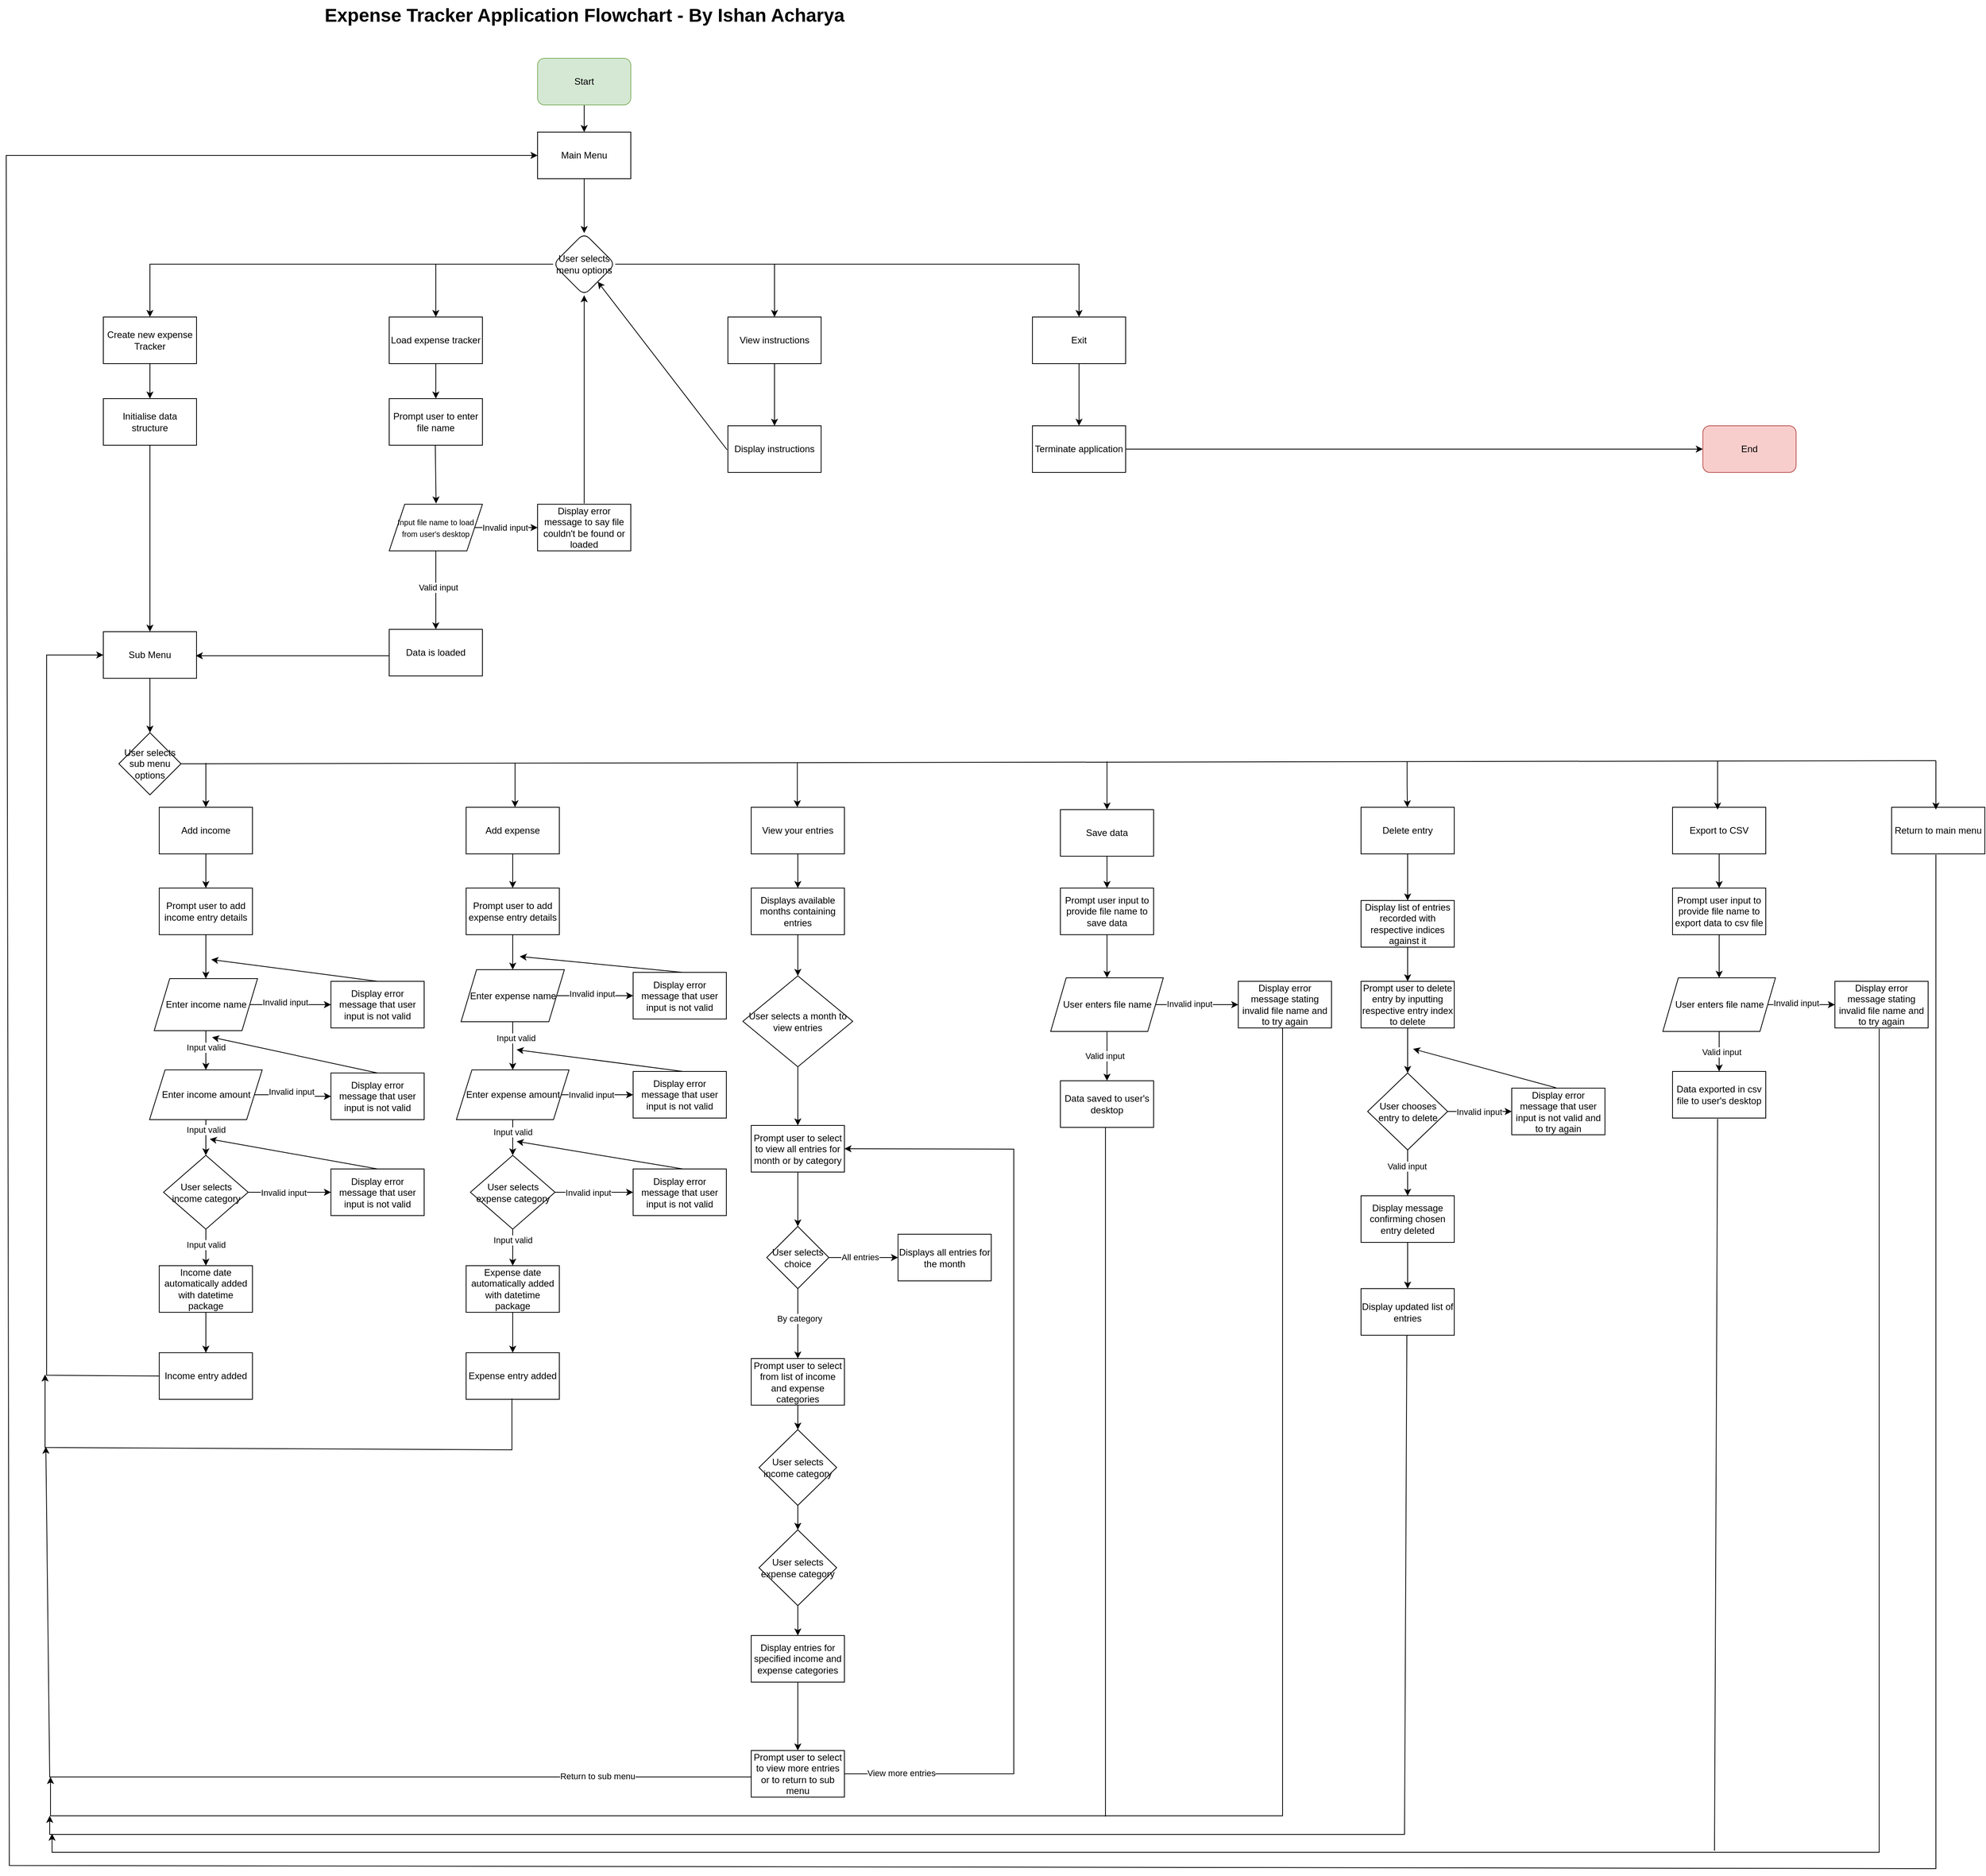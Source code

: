 <mxfile version="22.1.7" type="device">
  <diagram name="Page-1" id="BIE50IwZvrtRxgVThMDo">
    <mxGraphModel dx="1912" dy="1060" grid="0" gridSize="10" guides="1" tooltips="1" connect="1" arrows="1" fold="1" page="1" pageScale="1" pageWidth="3300" pageHeight="4681" background="#FFFFFF" math="0" shadow="0">
      <root>
        <mxCell id="0" />
        <mxCell id="1" parent="0" />
        <mxCell id="pMBZAqhWsrPCzpvvNTBV-81" value="" style="edgeStyle=orthogonalEdgeStyle;rounded=0;orthogonalLoop=1;jettySize=auto;html=1;" edge="1" parent="1" source="pMBZAqhWsrPCzpvvNTBV-79" target="pMBZAqhWsrPCzpvvNTBV-80">
          <mxGeometry relative="1" as="geometry" />
        </mxCell>
        <mxCell id="pMBZAqhWsrPCzpvvNTBV-79" value="Start" style="rounded=1;whiteSpace=wrap;html=1;fillColor=#d5e8d4;strokeColor=#82b366;" vertex="1" parent="1">
          <mxGeometry x="1314" y="94" width="120" height="60" as="geometry" />
        </mxCell>
        <mxCell id="pMBZAqhWsrPCzpvvNTBV-83" value="" style="edgeStyle=orthogonalEdgeStyle;rounded=0;orthogonalLoop=1;jettySize=auto;html=1;" edge="1" parent="1" source="pMBZAqhWsrPCzpvvNTBV-80" target="pMBZAqhWsrPCzpvvNTBV-82">
          <mxGeometry relative="1" as="geometry" />
        </mxCell>
        <mxCell id="pMBZAqhWsrPCzpvvNTBV-80" value="Main Menu" style="rounded=0;whiteSpace=wrap;html=1;" vertex="1" parent="1">
          <mxGeometry x="1314" y="189" width="120" height="60" as="geometry" />
        </mxCell>
        <mxCell id="pMBZAqhWsrPCzpvvNTBV-85" value="" style="edgeStyle=orthogonalEdgeStyle;rounded=0;orthogonalLoop=1;jettySize=auto;html=1;" edge="1" parent="1" source="pMBZAqhWsrPCzpvvNTBV-82" target="pMBZAqhWsrPCzpvvNTBV-84">
          <mxGeometry relative="1" as="geometry" />
        </mxCell>
        <mxCell id="pMBZAqhWsrPCzpvvNTBV-87" value="" style="edgeStyle=orthogonalEdgeStyle;rounded=0;orthogonalLoop=1;jettySize=auto;html=1;" edge="1" parent="1" source="pMBZAqhWsrPCzpvvNTBV-82" target="pMBZAqhWsrPCzpvvNTBV-86">
          <mxGeometry relative="1" as="geometry" />
        </mxCell>
        <mxCell id="pMBZAqhWsrPCzpvvNTBV-89" value="" style="edgeStyle=orthogonalEdgeStyle;rounded=0;orthogonalLoop=1;jettySize=auto;html=1;" edge="1" parent="1" source="pMBZAqhWsrPCzpvvNTBV-82" target="pMBZAqhWsrPCzpvvNTBV-88">
          <mxGeometry relative="1" as="geometry" />
        </mxCell>
        <mxCell id="pMBZAqhWsrPCzpvvNTBV-91" value="" style="edgeStyle=orthogonalEdgeStyle;rounded=0;orthogonalLoop=1;jettySize=auto;html=1;" edge="1" parent="1" source="pMBZAqhWsrPCzpvvNTBV-82" target="pMBZAqhWsrPCzpvvNTBV-90">
          <mxGeometry relative="1" as="geometry" />
        </mxCell>
        <mxCell id="pMBZAqhWsrPCzpvvNTBV-82" value="User selects menu options" style="rhombus;whiteSpace=wrap;html=1;rounded=1;" vertex="1" parent="1">
          <mxGeometry x="1334" y="319" width="80" height="80" as="geometry" />
        </mxCell>
        <mxCell id="pMBZAqhWsrPCzpvvNTBV-93" value="" style="edgeStyle=orthogonalEdgeStyle;rounded=0;orthogonalLoop=1;jettySize=auto;html=1;" edge="1" parent="1" source="pMBZAqhWsrPCzpvvNTBV-84" target="pMBZAqhWsrPCzpvvNTBV-92">
          <mxGeometry relative="1" as="geometry" />
        </mxCell>
        <mxCell id="pMBZAqhWsrPCzpvvNTBV-84" value="Create new expense Tracker" style="whiteSpace=wrap;html=1;rounded=0;" vertex="1" parent="1">
          <mxGeometry x="755" y="427" width="120" height="60" as="geometry" />
        </mxCell>
        <mxCell id="pMBZAqhWsrPCzpvvNTBV-97" value="" style="edgeStyle=orthogonalEdgeStyle;rounded=0;orthogonalLoop=1;jettySize=auto;html=1;" edge="1" parent="1" source="pMBZAqhWsrPCzpvvNTBV-86" target="pMBZAqhWsrPCzpvvNTBV-96">
          <mxGeometry relative="1" as="geometry" />
        </mxCell>
        <mxCell id="pMBZAqhWsrPCzpvvNTBV-86" value="Load expense tracker" style="whiteSpace=wrap;html=1;rounded=0;" vertex="1" parent="1">
          <mxGeometry x="1123" y="427" width="120" height="60" as="geometry" />
        </mxCell>
        <mxCell id="pMBZAqhWsrPCzpvvNTBV-109" value="" style="edgeStyle=orthogonalEdgeStyle;rounded=0;orthogonalLoop=1;jettySize=auto;html=1;" edge="1" parent="1" source="pMBZAqhWsrPCzpvvNTBV-88" target="pMBZAqhWsrPCzpvvNTBV-108">
          <mxGeometry relative="1" as="geometry" />
        </mxCell>
        <mxCell id="pMBZAqhWsrPCzpvvNTBV-88" value="View instructions" style="whiteSpace=wrap;html=1;rounded=0;" vertex="1" parent="1">
          <mxGeometry x="1559" y="427" width="120" height="60" as="geometry" />
        </mxCell>
        <mxCell id="pMBZAqhWsrPCzpvvNTBV-114" value="" style="edgeStyle=orthogonalEdgeStyle;rounded=0;orthogonalLoop=1;jettySize=auto;html=1;" edge="1" parent="1" source="pMBZAqhWsrPCzpvvNTBV-90" target="pMBZAqhWsrPCzpvvNTBV-113">
          <mxGeometry relative="1" as="geometry" />
        </mxCell>
        <mxCell id="pMBZAqhWsrPCzpvvNTBV-90" value="Exit" style="whiteSpace=wrap;html=1;rounded=0;" vertex="1" parent="1">
          <mxGeometry x="1951" y="427" width="120" height="60" as="geometry" />
        </mxCell>
        <mxCell id="pMBZAqhWsrPCzpvvNTBV-95" value="" style="edgeStyle=orthogonalEdgeStyle;rounded=0;orthogonalLoop=1;jettySize=auto;html=1;" edge="1" parent="1" source="pMBZAqhWsrPCzpvvNTBV-92" target="pMBZAqhWsrPCzpvvNTBV-94">
          <mxGeometry relative="1" as="geometry" />
        </mxCell>
        <mxCell id="pMBZAqhWsrPCzpvvNTBV-92" value="Initialise data structure" style="whiteSpace=wrap;html=1;rounded=0;" vertex="1" parent="1">
          <mxGeometry x="755" y="532" width="120" height="60" as="geometry" />
        </mxCell>
        <mxCell id="pMBZAqhWsrPCzpvvNTBV-118" value="" style="edgeStyle=orthogonalEdgeStyle;rounded=0;orthogonalLoop=1;jettySize=auto;html=1;" edge="1" parent="1" source="pMBZAqhWsrPCzpvvNTBV-94" target="pMBZAqhWsrPCzpvvNTBV-117">
          <mxGeometry relative="1" as="geometry" />
        </mxCell>
        <mxCell id="pMBZAqhWsrPCzpvvNTBV-94" value="Sub Menu" style="whiteSpace=wrap;html=1;rounded=0;" vertex="1" parent="1">
          <mxGeometry x="755" y="832" width="120" height="60" as="geometry" />
        </mxCell>
        <mxCell id="pMBZAqhWsrPCzpvvNTBV-96" value="Prompt user to enter file name" style="whiteSpace=wrap;html=1;rounded=0;" vertex="1" parent="1">
          <mxGeometry x="1123" y="532" width="120" height="60" as="geometry" />
        </mxCell>
        <mxCell id="pMBZAqhWsrPCzpvvNTBV-101" value="" style="edgeStyle=orthogonalEdgeStyle;rounded=0;orthogonalLoop=1;jettySize=auto;html=1;" edge="1" parent="1" source="pMBZAqhWsrPCzpvvNTBV-98" target="pMBZAqhWsrPCzpvvNTBV-100">
          <mxGeometry relative="1" as="geometry" />
        </mxCell>
        <mxCell id="pMBZAqhWsrPCzpvvNTBV-104" value="Valid input" style="edgeLabel;html=1;align=center;verticalAlign=middle;resizable=0;points=[];" vertex="1" connectable="0" parent="pMBZAqhWsrPCzpvvNTBV-101">
          <mxGeometry x="-0.064" y="3" relative="1" as="geometry">
            <mxPoint y="-1" as="offset" />
          </mxGeometry>
        </mxCell>
        <mxCell id="pMBZAqhWsrPCzpvvNTBV-103" value="" style="edgeStyle=orthogonalEdgeStyle;rounded=0;orthogonalLoop=1;jettySize=auto;html=1;" edge="1" parent="1" source="pMBZAqhWsrPCzpvvNTBV-98" target="pMBZAqhWsrPCzpvvNTBV-102">
          <mxGeometry relative="1" as="geometry" />
        </mxCell>
        <mxCell id="pMBZAqhWsrPCzpvvNTBV-105" value="Invalid input" style="edgeLabel;html=1;align=center;verticalAlign=middle;resizable=0;points=[];" vertex="1" connectable="0" parent="pMBZAqhWsrPCzpvvNTBV-103">
          <mxGeometry x="0.082" y="3" relative="1" as="geometry">
            <mxPoint x="-5" y="3" as="offset" />
          </mxGeometry>
        </mxCell>
        <mxCell id="pMBZAqhWsrPCzpvvNTBV-98" value="&lt;font style=&quot;font-size: 10px;&quot;&gt;Input file name to load from user&#39;s desktop&lt;/font&gt;" style="shape=parallelogram;perimeter=parallelogramPerimeter;whiteSpace=wrap;html=1;fixedSize=1;" vertex="1" parent="1">
          <mxGeometry x="1123" y="668" width="120" height="60" as="geometry" />
        </mxCell>
        <mxCell id="pMBZAqhWsrPCzpvvNTBV-99" value="" style="endArrow=classic;html=1;rounded=0;entryX=0.5;entryY=0;entryDx=0;entryDy=0;" edge="1" parent="1">
          <mxGeometry width="50" height="50" relative="1" as="geometry">
            <mxPoint x="1182.33" y="592" as="sourcePoint" />
            <mxPoint x="1183.33" y="667" as="targetPoint" />
          </mxGeometry>
        </mxCell>
        <mxCell id="pMBZAqhWsrPCzpvvNTBV-100" value="Data is loaded" style="whiteSpace=wrap;html=1;" vertex="1" parent="1">
          <mxGeometry x="1123" y="829" width="120" height="60" as="geometry" />
        </mxCell>
        <mxCell id="pMBZAqhWsrPCzpvvNTBV-102" value="Display error message to say file couldn&#39;t be found or loaded" style="whiteSpace=wrap;html=1;" vertex="1" parent="1">
          <mxGeometry x="1314" y="668" width="120" height="60" as="geometry" />
        </mxCell>
        <mxCell id="pMBZAqhWsrPCzpvvNTBV-106" value="" style="endArrow=classic;html=1;rounded=0;entryX=0.5;entryY=1;entryDx=0;entryDy=0;" edge="1" parent="1" target="pMBZAqhWsrPCzpvvNTBV-82">
          <mxGeometry width="50" height="50" relative="1" as="geometry">
            <mxPoint x="1374" y="667" as="sourcePoint" />
            <mxPoint x="1431" y="617" as="targetPoint" />
          </mxGeometry>
        </mxCell>
        <mxCell id="pMBZAqhWsrPCzpvvNTBV-107" value="" style="endArrow=classic;html=1;rounded=0;" edge="1" parent="1">
          <mxGeometry width="50" height="50" relative="1" as="geometry">
            <mxPoint x="1123" y="863" as="sourcePoint" />
            <mxPoint x="874" y="863" as="targetPoint" />
          </mxGeometry>
        </mxCell>
        <mxCell id="pMBZAqhWsrPCzpvvNTBV-108" value="Display instructions" style="whiteSpace=wrap;html=1;rounded=0;" vertex="1" parent="1">
          <mxGeometry x="1559" y="567" width="120" height="60" as="geometry" />
        </mxCell>
        <mxCell id="pMBZAqhWsrPCzpvvNTBV-112" value="" style="endArrow=classic;html=1;rounded=0;" edge="1" parent="1" target="pMBZAqhWsrPCzpvvNTBV-82">
          <mxGeometry width="50" height="50" relative="1" as="geometry">
            <mxPoint x="1558" y="598" as="sourcePoint" />
            <mxPoint x="1608" y="548" as="targetPoint" />
          </mxGeometry>
        </mxCell>
        <mxCell id="pMBZAqhWsrPCzpvvNTBV-116" value="" style="edgeStyle=orthogonalEdgeStyle;rounded=0;orthogonalLoop=1;jettySize=auto;html=1;" edge="1" parent="1" source="pMBZAqhWsrPCzpvvNTBV-113" target="pMBZAqhWsrPCzpvvNTBV-115">
          <mxGeometry relative="1" as="geometry" />
        </mxCell>
        <mxCell id="pMBZAqhWsrPCzpvvNTBV-113" value="Terminate application" style="whiteSpace=wrap;html=1;rounded=0;" vertex="1" parent="1">
          <mxGeometry x="1951" y="567" width="120" height="60" as="geometry" />
        </mxCell>
        <mxCell id="pMBZAqhWsrPCzpvvNTBV-115" value="End" style="whiteSpace=wrap;html=1;rounded=1;fillColor=#f8cecc;strokeColor=#b85450;" vertex="1" parent="1">
          <mxGeometry x="2814" y="567" width="120" height="60" as="geometry" />
        </mxCell>
        <mxCell id="pMBZAqhWsrPCzpvvNTBV-117" value="User selects sub menu options" style="rhombus;whiteSpace=wrap;html=1;rounded=0;" vertex="1" parent="1">
          <mxGeometry x="775" y="962" width="80" height="80" as="geometry" />
        </mxCell>
        <mxCell id="pMBZAqhWsrPCzpvvNTBV-131" value="" style="edgeStyle=orthogonalEdgeStyle;rounded=0;orthogonalLoop=1;jettySize=auto;html=1;" edge="1" parent="1" source="pMBZAqhWsrPCzpvvNTBV-121" target="pMBZAqhWsrPCzpvvNTBV-130">
          <mxGeometry relative="1" as="geometry" />
        </mxCell>
        <mxCell id="pMBZAqhWsrPCzpvvNTBV-121" value="Add income" style="rounded=0;whiteSpace=wrap;html=1;" vertex="1" parent="1">
          <mxGeometry x="827" y="1058" width="120" height="60" as="geometry" />
        </mxCell>
        <mxCell id="pMBZAqhWsrPCzpvvNTBV-122" value="" style="endArrow=none;html=1;rounded=0;" edge="1" parent="1">
          <mxGeometry width="50" height="50" relative="1" as="geometry">
            <mxPoint x="854" y="1002" as="sourcePoint" />
            <mxPoint x="3114" y="998" as="targetPoint" />
          </mxGeometry>
        </mxCell>
        <mxCell id="pMBZAqhWsrPCzpvvNTBV-199" value="" style="edgeStyle=orthogonalEdgeStyle;rounded=0;orthogonalLoop=1;jettySize=auto;html=1;" edge="1" parent="1" source="pMBZAqhWsrPCzpvvNTBV-124" target="pMBZAqhWsrPCzpvvNTBV-198">
          <mxGeometry relative="1" as="geometry" />
        </mxCell>
        <mxCell id="pMBZAqhWsrPCzpvvNTBV-124" value="View your entries" style="rounded=0;whiteSpace=wrap;html=1;" vertex="1" parent="1">
          <mxGeometry x="1589" y="1058" width="120" height="60" as="geometry" />
        </mxCell>
        <mxCell id="pMBZAqhWsrPCzpvvNTBV-234" value="" style="edgeStyle=orthogonalEdgeStyle;rounded=0;orthogonalLoop=1;jettySize=auto;html=1;" edge="1" parent="1" source="pMBZAqhWsrPCzpvvNTBV-125" target="pMBZAqhWsrPCzpvvNTBV-233">
          <mxGeometry relative="1" as="geometry" />
        </mxCell>
        <mxCell id="pMBZAqhWsrPCzpvvNTBV-125" value="Save data" style="rounded=0;whiteSpace=wrap;html=1;" vertex="1" parent="1">
          <mxGeometry x="1987" y="1061" width="120" height="60" as="geometry" />
        </mxCell>
        <mxCell id="pMBZAqhWsrPCzpvvNTBV-251" value="" style="edgeStyle=orthogonalEdgeStyle;rounded=0;orthogonalLoop=1;jettySize=auto;html=1;" edge="1" parent="1" source="pMBZAqhWsrPCzpvvNTBV-126" target="pMBZAqhWsrPCzpvvNTBV-250">
          <mxGeometry relative="1" as="geometry" />
        </mxCell>
        <mxCell id="pMBZAqhWsrPCzpvvNTBV-126" value="Delete entry" style="rounded=0;whiteSpace=wrap;html=1;" vertex="1" parent="1">
          <mxGeometry x="2374" y="1058" width="120" height="60" as="geometry" />
        </mxCell>
        <mxCell id="pMBZAqhWsrPCzpvvNTBV-275" value="" style="edgeStyle=orthogonalEdgeStyle;rounded=0;orthogonalLoop=1;jettySize=auto;html=1;" edge="1" parent="1" source="pMBZAqhWsrPCzpvvNTBV-127" target="pMBZAqhWsrPCzpvvNTBV-274">
          <mxGeometry relative="1" as="geometry" />
        </mxCell>
        <mxCell id="pMBZAqhWsrPCzpvvNTBV-127" value="Export to CSV" style="rounded=0;whiteSpace=wrap;html=1;" vertex="1" parent="1">
          <mxGeometry x="2775" y="1058" width="120" height="60" as="geometry" />
        </mxCell>
        <mxCell id="pMBZAqhWsrPCzpvvNTBV-128" value="Return to main menu" style="rounded=0;whiteSpace=wrap;html=1;" vertex="1" parent="1">
          <mxGeometry x="3057" y="1058" width="120" height="60" as="geometry" />
        </mxCell>
        <mxCell id="pMBZAqhWsrPCzpvvNTBV-129" value="" style="endArrow=classic;html=1;rounded=0;entryX=0.5;entryY=0;entryDx=0;entryDy=0;snapToPoint=0;" edge="1" parent="1" target="pMBZAqhWsrPCzpvvNTBV-121">
          <mxGeometry width="50" height="50" relative="1" as="geometry">
            <mxPoint x="887" y="1001" as="sourcePoint" />
            <mxPoint x="967" y="952" as="targetPoint" />
            <Array as="points">
              <mxPoint x="887" y="1032" />
            </Array>
          </mxGeometry>
        </mxCell>
        <mxCell id="pMBZAqhWsrPCzpvvNTBV-133" value="" style="edgeStyle=orthogonalEdgeStyle;rounded=0;orthogonalLoop=1;jettySize=auto;html=1;" edge="1" parent="1" source="pMBZAqhWsrPCzpvvNTBV-130" target="pMBZAqhWsrPCzpvvNTBV-132">
          <mxGeometry relative="1" as="geometry" />
        </mxCell>
        <mxCell id="pMBZAqhWsrPCzpvvNTBV-130" value="Prompt user to add income entry details" style="rounded=0;whiteSpace=wrap;html=1;" vertex="1" parent="1">
          <mxGeometry x="827" y="1162" width="120" height="60" as="geometry" />
        </mxCell>
        <mxCell id="pMBZAqhWsrPCzpvvNTBV-135" value="" style="edgeStyle=orthogonalEdgeStyle;rounded=0;orthogonalLoop=1;jettySize=auto;html=1;" edge="1" parent="1" source="pMBZAqhWsrPCzpvvNTBV-132" target="pMBZAqhWsrPCzpvvNTBV-134">
          <mxGeometry relative="1" as="geometry" />
        </mxCell>
        <mxCell id="pMBZAqhWsrPCzpvvNTBV-155" value="Input valid" style="edgeLabel;html=1;align=center;verticalAlign=middle;resizable=0;points=[];" vertex="1" connectable="0" parent="pMBZAqhWsrPCzpvvNTBV-135">
          <mxGeometry x="-0.628" relative="1" as="geometry">
            <mxPoint y="12" as="offset" />
          </mxGeometry>
        </mxCell>
        <mxCell id="pMBZAqhWsrPCzpvvNTBV-146" value="" style="edgeStyle=orthogonalEdgeStyle;rounded=0;orthogonalLoop=1;jettySize=auto;html=1;" edge="1" parent="1" source="pMBZAqhWsrPCzpvvNTBV-132" target="pMBZAqhWsrPCzpvvNTBV-145">
          <mxGeometry relative="1" as="geometry" />
        </mxCell>
        <mxCell id="pMBZAqhWsrPCzpvvNTBV-147" value="Invalid input" style="edgeLabel;html=1;align=center;verticalAlign=middle;resizable=0;points=[];" vertex="1" connectable="0" parent="pMBZAqhWsrPCzpvvNTBV-146">
          <mxGeometry x="-0.126" y="3" relative="1" as="geometry">
            <mxPoint as="offset" />
          </mxGeometry>
        </mxCell>
        <mxCell id="pMBZAqhWsrPCzpvvNTBV-132" value="Enter income name" style="shape=parallelogram;perimeter=parallelogramPerimeter;whiteSpace=wrap;html=1;fixedSize=1;rounded=0;" vertex="1" parent="1">
          <mxGeometry x="820.5" y="1278.5" width="133" height="67" as="geometry" />
        </mxCell>
        <mxCell id="pMBZAqhWsrPCzpvvNTBV-137" value="" style="edgeStyle=orthogonalEdgeStyle;rounded=0;orthogonalLoop=1;jettySize=auto;html=1;" edge="1" parent="1" source="pMBZAqhWsrPCzpvvNTBV-134" target="pMBZAqhWsrPCzpvvNTBV-136">
          <mxGeometry relative="1" as="geometry" />
        </mxCell>
        <mxCell id="pMBZAqhWsrPCzpvvNTBV-161" value="Input valid" style="edgeLabel;html=1;align=center;verticalAlign=middle;resizable=0;points=[];" vertex="1" connectable="0" parent="pMBZAqhWsrPCzpvvNTBV-137">
          <mxGeometry x="-0.737" y="-3" relative="1" as="geometry">
            <mxPoint x="3" y="7" as="offset" />
          </mxGeometry>
        </mxCell>
        <mxCell id="pMBZAqhWsrPCzpvvNTBV-150" value="" style="edgeStyle=orthogonalEdgeStyle;rounded=0;orthogonalLoop=1;jettySize=auto;html=1;" edge="1" parent="1" source="pMBZAqhWsrPCzpvvNTBV-134" target="pMBZAqhWsrPCzpvvNTBV-149">
          <mxGeometry relative="1" as="geometry" />
        </mxCell>
        <mxCell id="pMBZAqhWsrPCzpvvNTBV-151" value="Invalid input" style="edgeLabel;html=1;align=center;verticalAlign=middle;resizable=0;points=[];" vertex="1" connectable="0" parent="pMBZAqhWsrPCzpvvNTBV-150">
          <mxGeometry x="-0.142" y="-1" relative="1" as="geometry">
            <mxPoint x="4" y="-5" as="offset" />
          </mxGeometry>
        </mxCell>
        <mxCell id="pMBZAqhWsrPCzpvvNTBV-134" value="Enter income amount" style="shape=parallelogram;perimeter=parallelogramPerimeter;whiteSpace=wrap;html=1;fixedSize=1;rounded=0;" vertex="1" parent="1">
          <mxGeometry x="814.5" y="1396" width="145" height="64" as="geometry" />
        </mxCell>
        <mxCell id="pMBZAqhWsrPCzpvvNTBV-141" value="" style="edgeStyle=orthogonalEdgeStyle;rounded=0;orthogonalLoop=1;jettySize=auto;html=1;" edge="1" parent="1" source="pMBZAqhWsrPCzpvvNTBV-136" target="pMBZAqhWsrPCzpvvNTBV-140">
          <mxGeometry relative="1" as="geometry" />
        </mxCell>
        <mxCell id="pMBZAqhWsrPCzpvvNTBV-162" value="Input valid" style="edgeLabel;html=1;align=center;verticalAlign=middle;resizable=0;points=[];" vertex="1" connectable="0" parent="pMBZAqhWsrPCzpvvNTBV-141">
          <mxGeometry x="-0.475" y="-3" relative="1" as="geometry">
            <mxPoint x="3" y="7" as="offset" />
          </mxGeometry>
        </mxCell>
        <mxCell id="pMBZAqhWsrPCzpvvNTBV-157" value="" style="edgeStyle=orthogonalEdgeStyle;rounded=0;orthogonalLoop=1;jettySize=auto;html=1;" edge="1" parent="1" source="pMBZAqhWsrPCzpvvNTBV-136" target="pMBZAqhWsrPCzpvvNTBV-156">
          <mxGeometry relative="1" as="geometry" />
        </mxCell>
        <mxCell id="pMBZAqhWsrPCzpvvNTBV-158" value="Invalid input" style="edgeLabel;html=1;align=center;verticalAlign=middle;resizable=0;points=[];" vertex="1" connectable="0" parent="pMBZAqhWsrPCzpvvNTBV-157">
          <mxGeometry x="-0.21" y="3" relative="1" as="geometry">
            <mxPoint x="3" y="3" as="offset" />
          </mxGeometry>
        </mxCell>
        <mxCell id="pMBZAqhWsrPCzpvvNTBV-136" value="User selects income category" style="rhombus;whiteSpace=wrap;html=1;rounded=0;" vertex="1" parent="1">
          <mxGeometry x="832.5" y="1506" width="109" height="95" as="geometry" />
        </mxCell>
        <mxCell id="pMBZAqhWsrPCzpvvNTBV-143" value="" style="edgeStyle=orthogonalEdgeStyle;rounded=0;orthogonalLoop=1;jettySize=auto;html=1;" edge="1" parent="1" source="pMBZAqhWsrPCzpvvNTBV-140" target="pMBZAqhWsrPCzpvvNTBV-142">
          <mxGeometry relative="1" as="geometry" />
        </mxCell>
        <mxCell id="pMBZAqhWsrPCzpvvNTBV-140" value="Income date automatically added with datetime package" style="whiteSpace=wrap;html=1;rounded=0;" vertex="1" parent="1">
          <mxGeometry x="827" y="1648" width="120" height="60" as="geometry" />
        </mxCell>
        <mxCell id="pMBZAqhWsrPCzpvvNTBV-142" value="Income entry added" style="whiteSpace=wrap;html=1;rounded=0;" vertex="1" parent="1">
          <mxGeometry x="827" y="1760" width="120" height="60" as="geometry" />
        </mxCell>
        <mxCell id="pMBZAqhWsrPCzpvvNTBV-145" value="Display error message that user input is not valid" style="whiteSpace=wrap;html=1;rounded=0;" vertex="1" parent="1">
          <mxGeometry x="1048" y="1282" width="120" height="60" as="geometry" />
        </mxCell>
        <mxCell id="pMBZAqhWsrPCzpvvNTBV-148" value="" style="endArrow=classic;html=1;rounded=0;exitX=0.5;exitY=0;exitDx=0;exitDy=0;" edge="1" parent="1" source="pMBZAqhWsrPCzpvvNTBV-145">
          <mxGeometry width="50" height="50" relative="1" as="geometry">
            <mxPoint x="1146" y="1278.5" as="sourcePoint" />
            <mxPoint x="894" y="1254" as="targetPoint" />
          </mxGeometry>
        </mxCell>
        <mxCell id="pMBZAqhWsrPCzpvvNTBV-149" value="Display error message that user input is not valid" style="whiteSpace=wrap;html=1;rounded=0;" vertex="1" parent="1">
          <mxGeometry x="1048" y="1400" width="120" height="60" as="geometry" />
        </mxCell>
        <mxCell id="pMBZAqhWsrPCzpvvNTBV-152" value="" style="endArrow=classic;html=1;rounded=0;exitX=0.5;exitY=0;exitDx=0;exitDy=0;" edge="1" parent="1" source="pMBZAqhWsrPCzpvvNTBV-149">
          <mxGeometry width="50" height="50" relative="1" as="geometry">
            <mxPoint x="1152" y="1394" as="sourcePoint" />
            <mxPoint x="895" y="1354" as="targetPoint" />
          </mxGeometry>
        </mxCell>
        <mxCell id="pMBZAqhWsrPCzpvvNTBV-153" value="" style="endArrow=classic;html=1;rounded=0;entryX=0;entryY=0.5;entryDx=0;entryDy=0;exitX=0;exitY=0.5;exitDx=0;exitDy=0;" edge="1" parent="1" source="pMBZAqhWsrPCzpvvNTBV-142" target="pMBZAqhWsrPCzpvvNTBV-94">
          <mxGeometry width="50" height="50" relative="1" as="geometry">
            <mxPoint x="852" y="1785" as="sourcePoint" />
            <mxPoint x="682" y="985" as="targetPoint" />
            <Array as="points">
              <mxPoint x="682" y="1789" />
              <mxPoint x="682" y="1002" />
              <mxPoint x="682" y="862" />
            </Array>
          </mxGeometry>
        </mxCell>
        <mxCell id="pMBZAqhWsrPCzpvvNTBV-156" value="Display error message that user input is not valid" style="whiteSpace=wrap;html=1;rounded=0;" vertex="1" parent="1">
          <mxGeometry x="1048" y="1523.5" width="120" height="60" as="geometry" />
        </mxCell>
        <mxCell id="pMBZAqhWsrPCzpvvNTBV-160" value="" style="endArrow=classic;html=1;rounded=0;exitX=0.5;exitY=0;exitDx=0;exitDy=0;" edge="1" parent="1" source="pMBZAqhWsrPCzpvvNTBV-156">
          <mxGeometry width="50" height="50" relative="1" as="geometry">
            <mxPoint x="1146" y="1512.5" as="sourcePoint" />
            <mxPoint x="892" y="1485" as="targetPoint" />
          </mxGeometry>
        </mxCell>
        <mxCell id="pMBZAqhWsrPCzpvvNTBV-166" value="" style="edgeStyle=orthogonalEdgeStyle;rounded=0;orthogonalLoop=1;jettySize=auto;html=1;" edge="1" parent="1" source="pMBZAqhWsrPCzpvvNTBV-163" target="pMBZAqhWsrPCzpvvNTBV-165">
          <mxGeometry relative="1" as="geometry" />
        </mxCell>
        <mxCell id="pMBZAqhWsrPCzpvvNTBV-163" value="Add expense" style="rounded=0;whiteSpace=wrap;html=1;" vertex="1" parent="1">
          <mxGeometry x="1222" y="1058" width="120" height="60" as="geometry" />
        </mxCell>
        <mxCell id="pMBZAqhWsrPCzpvvNTBV-164" value="" style="endArrow=classic;html=1;rounded=0;entryX=0.5;entryY=0;entryDx=0;entryDy=0;snapToPoint=0;" edge="1" parent="1">
          <mxGeometry width="50" height="50" relative="1" as="geometry">
            <mxPoint x="1285" y="1001" as="sourcePoint" />
            <mxPoint x="1285" y="1058" as="targetPoint" />
            <Array as="points">
              <mxPoint x="1285" y="1032" />
            </Array>
          </mxGeometry>
        </mxCell>
        <mxCell id="pMBZAqhWsrPCzpvvNTBV-168" value="" style="edgeStyle=orthogonalEdgeStyle;rounded=0;orthogonalLoop=1;jettySize=auto;html=1;" edge="1" parent="1" source="pMBZAqhWsrPCzpvvNTBV-165" target="pMBZAqhWsrPCzpvvNTBV-167">
          <mxGeometry relative="1" as="geometry" />
        </mxCell>
        <mxCell id="pMBZAqhWsrPCzpvvNTBV-165" value="Prompt user to add expense entry details" style="rounded=0;whiteSpace=wrap;html=1;" vertex="1" parent="1">
          <mxGeometry x="1222" y="1162" width="120" height="60" as="geometry" />
        </mxCell>
        <mxCell id="pMBZAqhWsrPCzpvvNTBV-172" value="" style="edgeStyle=orthogonalEdgeStyle;rounded=0;orthogonalLoop=1;jettySize=auto;html=1;" edge="1" parent="1" source="pMBZAqhWsrPCzpvvNTBV-167" target="pMBZAqhWsrPCzpvvNTBV-171">
          <mxGeometry relative="1" as="geometry" />
        </mxCell>
        <mxCell id="pMBZAqhWsrPCzpvvNTBV-180" value="Input valid" style="edgeLabel;html=1;align=center;verticalAlign=middle;resizable=0;points=[];" vertex="1" connectable="0" parent="pMBZAqhWsrPCzpvvNTBV-172">
          <mxGeometry x="-0.086" y="4" relative="1" as="geometry">
            <mxPoint y="-8" as="offset" />
          </mxGeometry>
        </mxCell>
        <mxCell id="pMBZAqhWsrPCzpvvNTBV-188" value="" style="edgeStyle=orthogonalEdgeStyle;rounded=0;orthogonalLoop=1;jettySize=auto;html=1;" edge="1" parent="1" source="pMBZAqhWsrPCzpvvNTBV-167" target="pMBZAqhWsrPCzpvvNTBV-187">
          <mxGeometry relative="1" as="geometry" />
        </mxCell>
        <mxCell id="pMBZAqhWsrPCzpvvNTBV-192" value="Invalid input" style="edgeLabel;html=1;align=center;verticalAlign=middle;resizable=0;points=[];" vertex="1" connectable="0" parent="pMBZAqhWsrPCzpvvNTBV-188">
          <mxGeometry x="-0.094" y="4" relative="1" as="geometry">
            <mxPoint x="1" y="1" as="offset" />
          </mxGeometry>
        </mxCell>
        <mxCell id="pMBZAqhWsrPCzpvvNTBV-167" value="Enter expense name" style="shape=parallelogram;perimeter=parallelogramPerimeter;whiteSpace=wrap;html=1;fixedSize=1;rounded=0;" vertex="1" parent="1">
          <mxGeometry x="1215.5" y="1267" width="133" height="67" as="geometry" />
        </mxCell>
        <mxCell id="pMBZAqhWsrPCzpvvNTBV-174" value="" style="edgeStyle=orthogonalEdgeStyle;rounded=0;orthogonalLoop=1;jettySize=auto;html=1;" edge="1" parent="1" source="pMBZAqhWsrPCzpvvNTBV-171" target="pMBZAqhWsrPCzpvvNTBV-173">
          <mxGeometry relative="1" as="geometry" />
        </mxCell>
        <mxCell id="pMBZAqhWsrPCzpvvNTBV-181" value="Input valid" style="edgeLabel;html=1;align=center;verticalAlign=middle;resizable=0;points=[];" vertex="1" connectable="0" parent="pMBZAqhWsrPCzpvvNTBV-174">
          <mxGeometry x="-0.551" y="1" relative="1" as="geometry">
            <mxPoint x="-1" y="5" as="offset" />
          </mxGeometry>
        </mxCell>
        <mxCell id="pMBZAqhWsrPCzpvvNTBV-186" value="" style="edgeStyle=orthogonalEdgeStyle;rounded=0;orthogonalLoop=1;jettySize=auto;html=1;" edge="1" parent="1" source="pMBZAqhWsrPCzpvvNTBV-171" target="pMBZAqhWsrPCzpvvNTBV-185">
          <mxGeometry relative="1" as="geometry" />
        </mxCell>
        <mxCell id="pMBZAqhWsrPCzpvvNTBV-193" value="Invalid input" style="edgeLabel;html=1;align=center;verticalAlign=middle;resizable=0;points=[];" vertex="1" connectable="0" parent="pMBZAqhWsrPCzpvvNTBV-186">
          <mxGeometry x="-0.178" relative="1" as="geometry">
            <mxPoint as="offset" />
          </mxGeometry>
        </mxCell>
        <mxCell id="pMBZAqhWsrPCzpvvNTBV-171" value="Enter expense amount" style="shape=parallelogram;perimeter=parallelogramPerimeter;whiteSpace=wrap;html=1;fixedSize=1;rounded=0;" vertex="1" parent="1">
          <mxGeometry x="1209.5" y="1396" width="145" height="64" as="geometry" />
        </mxCell>
        <mxCell id="pMBZAqhWsrPCzpvvNTBV-176" value="" style="edgeStyle=orthogonalEdgeStyle;rounded=0;orthogonalLoop=1;jettySize=auto;html=1;" edge="1" parent="1" source="pMBZAqhWsrPCzpvvNTBV-173" target="pMBZAqhWsrPCzpvvNTBV-175">
          <mxGeometry relative="1" as="geometry" />
        </mxCell>
        <mxCell id="pMBZAqhWsrPCzpvvNTBV-182" value="Input valid" style="edgeLabel;html=1;align=center;verticalAlign=middle;resizable=0;points=[];" vertex="1" connectable="0" parent="pMBZAqhWsrPCzpvvNTBV-176">
          <mxGeometry x="-0.262" y="5" relative="1" as="geometry">
            <mxPoint x="-5" y="-4" as="offset" />
          </mxGeometry>
        </mxCell>
        <mxCell id="pMBZAqhWsrPCzpvvNTBV-184" value="" style="edgeStyle=orthogonalEdgeStyle;rounded=0;orthogonalLoop=1;jettySize=auto;html=1;" edge="1" parent="1" source="pMBZAqhWsrPCzpvvNTBV-173" target="pMBZAqhWsrPCzpvvNTBV-183">
          <mxGeometry relative="1" as="geometry" />
        </mxCell>
        <mxCell id="pMBZAqhWsrPCzpvvNTBV-194" value="Invalid input" style="edgeLabel;html=1;align=center;verticalAlign=middle;resizable=0;points=[];" vertex="1" connectable="0" parent="pMBZAqhWsrPCzpvvNTBV-184">
          <mxGeometry x="-0.181" y="-3" relative="1" as="geometry">
            <mxPoint x="1" y="-3" as="offset" />
          </mxGeometry>
        </mxCell>
        <mxCell id="pMBZAqhWsrPCzpvvNTBV-173" value="User selects expense category" style="rhombus;whiteSpace=wrap;html=1;rounded=0;" vertex="1" parent="1">
          <mxGeometry x="1227.5" y="1506" width="109" height="95" as="geometry" />
        </mxCell>
        <mxCell id="pMBZAqhWsrPCzpvvNTBV-178" value="" style="edgeStyle=orthogonalEdgeStyle;rounded=0;orthogonalLoop=1;jettySize=auto;html=1;" edge="1" parent="1" source="pMBZAqhWsrPCzpvvNTBV-175" target="pMBZAqhWsrPCzpvvNTBV-177">
          <mxGeometry relative="1" as="geometry" />
        </mxCell>
        <mxCell id="pMBZAqhWsrPCzpvvNTBV-175" value="Expense date automatically added with datetime package" style="whiteSpace=wrap;html=1;rounded=0;" vertex="1" parent="1">
          <mxGeometry x="1222" y="1648" width="120" height="60" as="geometry" />
        </mxCell>
        <mxCell id="pMBZAqhWsrPCzpvvNTBV-177" value="Expense entry added" style="whiteSpace=wrap;html=1;rounded=0;" vertex="1" parent="1">
          <mxGeometry x="1222" y="1760" width="120" height="60" as="geometry" />
        </mxCell>
        <mxCell id="pMBZAqhWsrPCzpvvNTBV-183" value="Display error message that user input is not valid" style="whiteSpace=wrap;html=1;rounded=0;" vertex="1" parent="1">
          <mxGeometry x="1437" y="1523.5" width="120" height="60" as="geometry" />
        </mxCell>
        <mxCell id="pMBZAqhWsrPCzpvvNTBV-185" value="Display error message that user input is not valid" style="whiteSpace=wrap;html=1;rounded=0;" vertex="1" parent="1">
          <mxGeometry x="1437" y="1398" width="120" height="60" as="geometry" />
        </mxCell>
        <mxCell id="pMBZAqhWsrPCzpvvNTBV-187" value="Display error message that user input is not valid" style="whiteSpace=wrap;html=1;rounded=0;" vertex="1" parent="1">
          <mxGeometry x="1437" y="1270.5" width="120" height="60" as="geometry" />
        </mxCell>
        <mxCell id="pMBZAqhWsrPCzpvvNTBV-189" value="" style="endArrow=classic;html=1;rounded=0;exitX=0.5;exitY=0;exitDx=0;exitDy=0;" edge="1" parent="1">
          <mxGeometry width="50" height="50" relative="1" as="geometry">
            <mxPoint x="1501" y="1270.5" as="sourcePoint" />
            <mxPoint x="1291" y="1250" as="targetPoint" />
          </mxGeometry>
        </mxCell>
        <mxCell id="pMBZAqhWsrPCzpvvNTBV-190" value="" style="endArrow=classic;html=1;rounded=0;exitX=0.5;exitY=0;exitDx=0;exitDy=0;" edge="1" parent="1">
          <mxGeometry width="50" height="50" relative="1" as="geometry">
            <mxPoint x="1501" y="1398" as="sourcePoint" />
            <mxPoint x="1287" y="1370" as="targetPoint" />
          </mxGeometry>
        </mxCell>
        <mxCell id="pMBZAqhWsrPCzpvvNTBV-191" value="" style="endArrow=classic;html=1;rounded=0;exitX=0.5;exitY=0;exitDx=0;exitDy=0;" edge="1" parent="1">
          <mxGeometry width="50" height="50" relative="1" as="geometry">
            <mxPoint x="1501" y="1523.5" as="sourcePoint" />
            <mxPoint x="1287" y="1488" as="targetPoint" />
          </mxGeometry>
        </mxCell>
        <mxCell id="pMBZAqhWsrPCzpvvNTBV-196" value="" style="endArrow=classic;html=1;rounded=0;" edge="1" parent="1">
          <mxGeometry width="50" height="50" relative="1" as="geometry">
            <mxPoint x="1281" y="1819" as="sourcePoint" />
            <mxPoint x="680" y="1788" as="targetPoint" />
            <Array as="points">
              <mxPoint x="1281" y="1885" />
              <mxPoint x="680" y="1882" />
            </Array>
          </mxGeometry>
        </mxCell>
        <mxCell id="pMBZAqhWsrPCzpvvNTBV-197" value="" style="endArrow=classic;html=1;rounded=0;entryX=0.5;entryY=0;entryDx=0;entryDy=0;snapToPoint=0;" edge="1" parent="1">
          <mxGeometry width="50" height="50" relative="1" as="geometry">
            <mxPoint x="1648.33" y="1001" as="sourcePoint" />
            <mxPoint x="1648.33" y="1058" as="targetPoint" />
            <Array as="points">
              <mxPoint x="1648.33" y="1032" />
            </Array>
          </mxGeometry>
        </mxCell>
        <mxCell id="pMBZAqhWsrPCzpvvNTBV-201" value="" style="edgeStyle=orthogonalEdgeStyle;rounded=0;orthogonalLoop=1;jettySize=auto;html=1;" edge="1" parent="1" source="pMBZAqhWsrPCzpvvNTBV-198" target="pMBZAqhWsrPCzpvvNTBV-200">
          <mxGeometry relative="1" as="geometry" />
        </mxCell>
        <mxCell id="pMBZAqhWsrPCzpvvNTBV-198" value="Displays available months containing entries" style="whiteSpace=wrap;html=1;rounded=0;" vertex="1" parent="1">
          <mxGeometry x="1589" y="1162" width="120" height="60" as="geometry" />
        </mxCell>
        <mxCell id="pMBZAqhWsrPCzpvvNTBV-203" value="" style="edgeStyle=orthogonalEdgeStyle;rounded=0;orthogonalLoop=1;jettySize=auto;html=1;" edge="1" parent="1" source="pMBZAqhWsrPCzpvvNTBV-200" target="pMBZAqhWsrPCzpvvNTBV-202">
          <mxGeometry relative="1" as="geometry" />
        </mxCell>
        <mxCell id="pMBZAqhWsrPCzpvvNTBV-200" value="User selects a month to view entries" style="rhombus;whiteSpace=wrap;html=1;rounded=0;" vertex="1" parent="1">
          <mxGeometry x="1578.25" y="1275" width="141.5" height="117" as="geometry" />
        </mxCell>
        <mxCell id="pMBZAqhWsrPCzpvvNTBV-208" value="" style="edgeStyle=orthogonalEdgeStyle;rounded=0;orthogonalLoop=1;jettySize=auto;html=1;" edge="1" parent="1" source="pMBZAqhWsrPCzpvvNTBV-202" target="pMBZAqhWsrPCzpvvNTBV-207">
          <mxGeometry relative="1" as="geometry" />
        </mxCell>
        <mxCell id="pMBZAqhWsrPCzpvvNTBV-202" value="Prompt user to select to view all entries for month or by category" style="whiteSpace=wrap;html=1;rounded=0;" vertex="1" parent="1">
          <mxGeometry x="1589" y="1467.5" width="120" height="60" as="geometry" />
        </mxCell>
        <mxCell id="pMBZAqhWsrPCzpvvNTBV-210" value="" style="edgeStyle=orthogonalEdgeStyle;rounded=0;orthogonalLoop=1;jettySize=auto;html=1;" edge="1" parent="1" source="pMBZAqhWsrPCzpvvNTBV-207" target="pMBZAqhWsrPCzpvvNTBV-209">
          <mxGeometry relative="1" as="geometry" />
        </mxCell>
        <mxCell id="pMBZAqhWsrPCzpvvNTBV-213" value="All entries" style="edgeLabel;html=1;align=center;verticalAlign=middle;resizable=0;points=[];" vertex="1" connectable="0" parent="pMBZAqhWsrPCzpvvNTBV-210">
          <mxGeometry x="-0.258" y="-2" relative="1" as="geometry">
            <mxPoint x="7" y="-3" as="offset" />
          </mxGeometry>
        </mxCell>
        <mxCell id="pMBZAqhWsrPCzpvvNTBV-212" value="" style="edgeStyle=orthogonalEdgeStyle;rounded=0;orthogonalLoop=1;jettySize=auto;html=1;" edge="1" parent="1" source="pMBZAqhWsrPCzpvvNTBV-207" target="pMBZAqhWsrPCzpvvNTBV-211">
          <mxGeometry relative="1" as="geometry" />
        </mxCell>
        <mxCell id="pMBZAqhWsrPCzpvvNTBV-214" value="By category" style="edgeLabel;html=1;align=center;verticalAlign=middle;resizable=0;points=[];" vertex="1" connectable="0" parent="pMBZAqhWsrPCzpvvNTBV-212">
          <mxGeometry x="-0.152" y="2" relative="1" as="geometry">
            <mxPoint as="offset" />
          </mxGeometry>
        </mxCell>
        <mxCell id="pMBZAqhWsrPCzpvvNTBV-207" value="User selects choice" style="rhombus;whiteSpace=wrap;html=1;rounded=0;" vertex="1" parent="1">
          <mxGeometry x="1609" y="1597.5" width="80" height="80" as="geometry" />
        </mxCell>
        <mxCell id="pMBZAqhWsrPCzpvvNTBV-209" value="Displays all entries for the month" style="whiteSpace=wrap;html=1;rounded=0;" vertex="1" parent="1">
          <mxGeometry x="1778" y="1607.5" width="120" height="60" as="geometry" />
        </mxCell>
        <mxCell id="pMBZAqhWsrPCzpvvNTBV-218" value="" style="edgeStyle=orthogonalEdgeStyle;rounded=0;orthogonalLoop=1;jettySize=auto;html=1;" edge="1" parent="1" source="pMBZAqhWsrPCzpvvNTBV-211" target="pMBZAqhWsrPCzpvvNTBV-217">
          <mxGeometry relative="1" as="geometry" />
        </mxCell>
        <mxCell id="pMBZAqhWsrPCzpvvNTBV-211" value="Prompt user to select from list of income and expense categories" style="whiteSpace=wrap;html=1;rounded=0;" vertex="1" parent="1">
          <mxGeometry x="1589" y="1767.5" width="120" height="60" as="geometry" />
        </mxCell>
        <mxCell id="pMBZAqhWsrPCzpvvNTBV-222" value="" style="edgeStyle=orthogonalEdgeStyle;rounded=0;orthogonalLoop=1;jettySize=auto;html=1;" edge="1" parent="1" source="pMBZAqhWsrPCzpvvNTBV-217" target="pMBZAqhWsrPCzpvvNTBV-221">
          <mxGeometry relative="1" as="geometry" />
        </mxCell>
        <mxCell id="pMBZAqhWsrPCzpvvNTBV-217" value="User selects income category" style="rhombus;whiteSpace=wrap;html=1;rounded=0;" vertex="1" parent="1">
          <mxGeometry x="1599" y="1859" width="100" height="97.5" as="geometry" />
        </mxCell>
        <mxCell id="pMBZAqhWsrPCzpvvNTBV-224" value="" style="edgeStyle=orthogonalEdgeStyle;rounded=0;orthogonalLoop=1;jettySize=auto;html=1;" edge="1" parent="1" source="pMBZAqhWsrPCzpvvNTBV-221" target="pMBZAqhWsrPCzpvvNTBV-223">
          <mxGeometry relative="1" as="geometry" />
        </mxCell>
        <mxCell id="pMBZAqhWsrPCzpvvNTBV-221" value="User selects expense category" style="rhombus;whiteSpace=wrap;html=1;rounded=0;" vertex="1" parent="1">
          <mxGeometry x="1599" y="1988" width="100" height="97.5" as="geometry" />
        </mxCell>
        <mxCell id="pMBZAqhWsrPCzpvvNTBV-228" value="" style="edgeStyle=orthogonalEdgeStyle;rounded=0;orthogonalLoop=1;jettySize=auto;html=1;" edge="1" parent="1" source="pMBZAqhWsrPCzpvvNTBV-223" target="pMBZAqhWsrPCzpvvNTBV-227">
          <mxGeometry relative="1" as="geometry" />
        </mxCell>
        <mxCell id="pMBZAqhWsrPCzpvvNTBV-223" value="Display entries for specified income and expense categories" style="whiteSpace=wrap;html=1;rounded=0;" vertex="1" parent="1">
          <mxGeometry x="1589" y="2124" width="120" height="60" as="geometry" />
        </mxCell>
        <mxCell id="pMBZAqhWsrPCzpvvNTBV-225" value="" style="endArrow=classic;html=1;rounded=0;entryX=1;entryY=0.5;entryDx=0;entryDy=0;exitX=1;exitY=0.5;exitDx=0;exitDy=0;" edge="1" parent="1" source="pMBZAqhWsrPCzpvvNTBV-227" target="pMBZAqhWsrPCzpvvNTBV-202">
          <mxGeometry width="50" height="50" relative="1" as="geometry">
            <mxPoint x="1721" y="2302" as="sourcePoint" />
            <mxPoint x="1760" y="2108" as="targetPoint" />
            <Array as="points">
              <mxPoint x="1927" y="2302" />
              <mxPoint x="1927" y="1498" />
            </Array>
          </mxGeometry>
        </mxCell>
        <mxCell id="pMBZAqhWsrPCzpvvNTBV-229" value="View more entries" style="edgeLabel;html=1;align=center;verticalAlign=middle;resizable=0;points=[];" vertex="1" connectable="0" parent="pMBZAqhWsrPCzpvvNTBV-225">
          <mxGeometry x="-0.882" y="1" relative="1" as="geometry">
            <mxPoint as="offset" />
          </mxGeometry>
        </mxCell>
        <mxCell id="pMBZAqhWsrPCzpvvNTBV-227" value="Prompt user to select to view more entries or to return to sub menu" style="whiteSpace=wrap;html=1;rounded=0;" vertex="1" parent="1">
          <mxGeometry x="1589" y="2272" width="120" height="60" as="geometry" />
        </mxCell>
        <mxCell id="pMBZAqhWsrPCzpvvNTBV-230" value="" style="endArrow=classic;html=1;rounded=0;" edge="1" parent="1">
          <mxGeometry width="50" height="50" relative="1" as="geometry">
            <mxPoint x="1589" y="2306" as="sourcePoint" />
            <mxPoint x="681" y="1881" as="targetPoint" />
            <Array as="points">
              <mxPoint x="686" y="2306" />
            </Array>
          </mxGeometry>
        </mxCell>
        <mxCell id="pMBZAqhWsrPCzpvvNTBV-231" value="Return to sub menu" style="edgeLabel;html=1;align=center;verticalAlign=middle;resizable=0;points=[];" vertex="1" connectable="0" parent="pMBZAqhWsrPCzpvvNTBV-230">
          <mxGeometry x="-0.702" y="-1" relative="1" as="geometry">
            <mxPoint as="offset" />
          </mxGeometry>
        </mxCell>
        <mxCell id="pMBZAqhWsrPCzpvvNTBV-236" value="" style="edgeStyle=orthogonalEdgeStyle;rounded=0;orthogonalLoop=1;jettySize=auto;html=1;" edge="1" parent="1" source="pMBZAqhWsrPCzpvvNTBV-233" target="pMBZAqhWsrPCzpvvNTBV-235">
          <mxGeometry relative="1" as="geometry" />
        </mxCell>
        <mxCell id="pMBZAqhWsrPCzpvvNTBV-233" value="Prompt user input to provide file name to save data" style="rounded=0;whiteSpace=wrap;html=1;" vertex="1" parent="1">
          <mxGeometry x="1987" y="1162" width="120" height="60" as="geometry" />
        </mxCell>
        <mxCell id="pMBZAqhWsrPCzpvvNTBV-239" value="" style="edgeStyle=orthogonalEdgeStyle;rounded=0;orthogonalLoop=1;jettySize=auto;html=1;" edge="1" parent="1" source="pMBZAqhWsrPCzpvvNTBV-235" target="pMBZAqhWsrPCzpvvNTBV-238">
          <mxGeometry relative="1" as="geometry" />
        </mxCell>
        <mxCell id="pMBZAqhWsrPCzpvvNTBV-240" value="Valid input" style="edgeLabel;html=1;align=center;verticalAlign=middle;resizable=0;points=[];" vertex="1" connectable="0" parent="pMBZAqhWsrPCzpvvNTBV-239">
          <mxGeometry x="-0.306" y="4" relative="1" as="geometry">
            <mxPoint x="-7" y="9" as="offset" />
          </mxGeometry>
        </mxCell>
        <mxCell id="pMBZAqhWsrPCzpvvNTBV-242" value="" style="edgeStyle=orthogonalEdgeStyle;rounded=0;orthogonalLoop=1;jettySize=auto;html=1;" edge="1" parent="1" source="pMBZAqhWsrPCzpvvNTBV-235" target="pMBZAqhWsrPCzpvvNTBV-241">
          <mxGeometry relative="1" as="geometry" />
        </mxCell>
        <mxCell id="pMBZAqhWsrPCzpvvNTBV-243" value="Invalid input" style="edgeLabel;html=1;align=center;verticalAlign=middle;resizable=0;points=[];" vertex="1" connectable="0" parent="pMBZAqhWsrPCzpvvNTBV-242">
          <mxGeometry x="-0.19" y="2" relative="1" as="geometry">
            <mxPoint y="1" as="offset" />
          </mxGeometry>
        </mxCell>
        <mxCell id="pMBZAqhWsrPCzpvvNTBV-235" value="User enters file name" style="shape=parallelogram;perimeter=parallelogramPerimeter;whiteSpace=wrap;html=1;fixedSize=1;" vertex="1" parent="1">
          <mxGeometry x="1974.5" y="1277.5" width="145" height="69" as="geometry" />
        </mxCell>
        <mxCell id="pMBZAqhWsrPCzpvvNTBV-238" value="Data saved to user&#39;s desktop" style="whiteSpace=wrap;html=1;" vertex="1" parent="1">
          <mxGeometry x="1987" y="1410" width="120" height="60" as="geometry" />
        </mxCell>
        <mxCell id="pMBZAqhWsrPCzpvvNTBV-241" value="Display error message stating invalid file name and to try again" style="whiteSpace=wrap;html=1;" vertex="1" parent="1">
          <mxGeometry x="2216" y="1282" width="120" height="60" as="geometry" />
        </mxCell>
        <mxCell id="pMBZAqhWsrPCzpvvNTBV-245" value="" style="endArrow=classic;html=1;rounded=0;entryX=0.5;entryY=0;entryDx=0;entryDy=0;" edge="1" parent="1" target="pMBZAqhWsrPCzpvvNTBV-125">
          <mxGeometry width="50" height="50" relative="1" as="geometry">
            <mxPoint x="2047" y="999" as="sourcePoint" />
            <mxPoint x="2100" y="949" as="targetPoint" />
          </mxGeometry>
        </mxCell>
        <mxCell id="pMBZAqhWsrPCzpvvNTBV-247" value="" style="endArrow=classic;html=1;rounded=0;" edge="1" parent="1">
          <mxGeometry width="50" height="50" relative="1" as="geometry">
            <mxPoint x="2273" y="1342" as="sourcePoint" />
            <mxPoint x="687" y="2306" as="targetPoint" />
            <Array as="points">
              <mxPoint x="2273" y="2356" />
              <mxPoint x="687" y="2356" />
            </Array>
          </mxGeometry>
        </mxCell>
        <mxCell id="pMBZAqhWsrPCzpvvNTBV-253" value="" style="edgeStyle=orthogonalEdgeStyle;rounded=0;orthogonalLoop=1;jettySize=auto;html=1;" edge="1" parent="1" source="pMBZAqhWsrPCzpvvNTBV-250" target="pMBZAqhWsrPCzpvvNTBV-252">
          <mxGeometry relative="1" as="geometry" />
        </mxCell>
        <mxCell id="pMBZAqhWsrPCzpvvNTBV-250" value="Display list of entries recorded with respective indices against it" style="rounded=0;whiteSpace=wrap;html=1;" vertex="1" parent="1">
          <mxGeometry x="2374" y="1178" width="120" height="60" as="geometry" />
        </mxCell>
        <mxCell id="pMBZAqhWsrPCzpvvNTBV-255" value="" style="edgeStyle=orthogonalEdgeStyle;rounded=0;orthogonalLoop=1;jettySize=auto;html=1;" edge="1" parent="1" source="pMBZAqhWsrPCzpvvNTBV-252" target="pMBZAqhWsrPCzpvvNTBV-254">
          <mxGeometry relative="1" as="geometry" />
        </mxCell>
        <mxCell id="pMBZAqhWsrPCzpvvNTBV-252" value="Prompt user to delete entry by inputting respective entry index to delete" style="whiteSpace=wrap;html=1;rounded=0;" vertex="1" parent="1">
          <mxGeometry x="2374" y="1282" width="120" height="60" as="geometry" />
        </mxCell>
        <mxCell id="pMBZAqhWsrPCzpvvNTBV-257" value="" style="edgeStyle=orthogonalEdgeStyle;rounded=0;orthogonalLoop=1;jettySize=auto;html=1;" edge="1" parent="1" source="pMBZAqhWsrPCzpvvNTBV-254" target="pMBZAqhWsrPCzpvvNTBV-256">
          <mxGeometry relative="1" as="geometry" />
        </mxCell>
        <mxCell id="pMBZAqhWsrPCzpvvNTBV-261" value="Valid input" style="edgeLabel;html=1;align=center;verticalAlign=middle;resizable=0;points=[];" vertex="1" connectable="0" parent="pMBZAqhWsrPCzpvvNTBV-257">
          <mxGeometry x="-0.254" y="-1" relative="1" as="geometry">
            <mxPoint y="-1" as="offset" />
          </mxGeometry>
        </mxCell>
        <mxCell id="pMBZAqhWsrPCzpvvNTBV-263" value="" style="edgeStyle=orthogonalEdgeStyle;rounded=0;orthogonalLoop=1;jettySize=auto;html=1;" edge="1" parent="1" source="pMBZAqhWsrPCzpvvNTBV-254" target="pMBZAqhWsrPCzpvvNTBV-262">
          <mxGeometry relative="1" as="geometry" />
        </mxCell>
        <mxCell id="pMBZAqhWsrPCzpvvNTBV-264" value="Invalid input" style="edgeLabel;html=1;align=center;verticalAlign=middle;resizable=0;points=[];" vertex="1" connectable="0" parent="pMBZAqhWsrPCzpvvNTBV-263">
          <mxGeometry x="-0.277" y="-2" relative="1" as="geometry">
            <mxPoint x="10" y="-2" as="offset" />
          </mxGeometry>
        </mxCell>
        <mxCell id="pMBZAqhWsrPCzpvvNTBV-254" value="User chooses entry to delete" style="rhombus;whiteSpace=wrap;html=1;rounded=0;" vertex="1" parent="1">
          <mxGeometry x="2382.5" y="1400" width="103" height="99" as="geometry" />
        </mxCell>
        <mxCell id="pMBZAqhWsrPCzpvvNTBV-259" value="" style="edgeStyle=orthogonalEdgeStyle;rounded=0;orthogonalLoop=1;jettySize=auto;html=1;" edge="1" parent="1" source="pMBZAqhWsrPCzpvvNTBV-256" target="pMBZAqhWsrPCzpvvNTBV-258">
          <mxGeometry relative="1" as="geometry" />
        </mxCell>
        <mxCell id="pMBZAqhWsrPCzpvvNTBV-256" value="Display message confirming chosen entry deleted" style="whiteSpace=wrap;html=1;rounded=0;" vertex="1" parent="1">
          <mxGeometry x="2374" y="1558" width="120" height="60" as="geometry" />
        </mxCell>
        <mxCell id="pMBZAqhWsrPCzpvvNTBV-258" value="Display updated list of entries" style="whiteSpace=wrap;html=1;rounded=0;" vertex="1" parent="1">
          <mxGeometry x="2374" y="1677.5" width="120" height="60" as="geometry" />
        </mxCell>
        <mxCell id="pMBZAqhWsrPCzpvvNTBV-260" value="" style="endArrow=classic;html=1;rounded=0;" edge="1" parent="1">
          <mxGeometry width="50" height="50" relative="1" as="geometry">
            <mxPoint x="2433" y="1738" as="sourcePoint" />
            <mxPoint x="686" y="2356" as="targetPoint" />
            <Array as="points">
              <mxPoint x="2430" y="2380" />
              <mxPoint x="686" y="2380" />
            </Array>
          </mxGeometry>
        </mxCell>
        <mxCell id="pMBZAqhWsrPCzpvvNTBV-262" value="Display error message that user input is not valid and to try again" style="whiteSpace=wrap;html=1;rounded=0;" vertex="1" parent="1">
          <mxGeometry x="2568" y="1419.5" width="120" height="60" as="geometry" />
        </mxCell>
        <mxCell id="pMBZAqhWsrPCzpvvNTBV-265" value="" style="endArrow=classic;html=1;rounded=0;" edge="1" parent="1">
          <mxGeometry width="50" height="50" relative="1" as="geometry">
            <mxPoint x="2625" y="1419" as="sourcePoint" />
            <mxPoint x="2441" y="1369" as="targetPoint" />
          </mxGeometry>
        </mxCell>
        <mxCell id="pMBZAqhWsrPCzpvvNTBV-268" value="" style="endArrow=classic;html=1;rounded=0;snapToPoint=0;" edge="1" parent="1" target="pMBZAqhWsrPCzpvvNTBV-126">
          <mxGeometry width="50" height="50" relative="1" as="geometry">
            <mxPoint x="2433.33" y="999" as="sourcePoint" />
            <mxPoint x="2433.33" y="1056" as="targetPoint" />
            <Array as="points">
              <mxPoint x="2433.33" y="1030" />
            </Array>
          </mxGeometry>
        </mxCell>
        <mxCell id="pMBZAqhWsrPCzpvvNTBV-269" value="" style="endArrow=classic;html=1;rounded=0;entryX=0.483;entryY=0.05;entryDx=0;entryDy=0;snapToPoint=0;entryPerimeter=0;" edge="1" parent="1" target="pMBZAqhWsrPCzpvvNTBV-127">
          <mxGeometry width="50" height="50" relative="1" as="geometry">
            <mxPoint x="2833" y="998" as="sourcePoint" />
            <mxPoint x="2833" y="1055" as="targetPoint" />
            <Array as="points">
              <mxPoint x="2833" y="1029" />
            </Array>
          </mxGeometry>
        </mxCell>
        <mxCell id="pMBZAqhWsrPCzpvvNTBV-270" value="" style="endArrow=classic;html=1;rounded=0;entryX=0.475;entryY=0.05;entryDx=0;entryDy=0;snapToPoint=0;entryPerimeter=0;" edge="1" parent="1" target="pMBZAqhWsrPCzpvvNTBV-128">
          <mxGeometry width="50" height="50" relative="1" as="geometry">
            <mxPoint x="3114" y="998" as="sourcePoint" />
            <mxPoint x="3114" y="1055" as="targetPoint" />
            <Array as="points">
              <mxPoint x="3114" y="1029" />
            </Array>
          </mxGeometry>
        </mxCell>
        <mxCell id="pMBZAqhWsrPCzpvvNTBV-271" value="" style="endArrow=none;html=1;rounded=0;" edge="1" parent="1">
          <mxGeometry width="50" height="50" relative="1" as="geometry">
            <mxPoint x="2045" y="1470" as="sourcePoint" />
            <mxPoint x="2045" y="2357" as="targetPoint" />
          </mxGeometry>
        </mxCell>
        <mxCell id="pMBZAqhWsrPCzpvvNTBV-273" value="" style="endArrow=classic;html=1;rounded=0;entryX=0;entryY=0.5;entryDx=0;entryDy=0;" edge="1" parent="1" target="pMBZAqhWsrPCzpvvNTBV-80">
          <mxGeometry width="50" height="50" relative="1" as="geometry">
            <mxPoint x="3114" y="1119" as="sourcePoint" />
            <mxPoint x="3164" y="1069" as="targetPoint" />
            <Array as="points">
              <mxPoint x="3114" y="2424" />
              <mxPoint x="634" y="2420" />
              <mxPoint x="630" y="219" />
            </Array>
          </mxGeometry>
        </mxCell>
        <mxCell id="pMBZAqhWsrPCzpvvNTBV-279" value="" style="edgeStyle=orthogonalEdgeStyle;rounded=0;orthogonalLoop=1;jettySize=auto;html=1;" edge="1" parent="1" source="pMBZAqhWsrPCzpvvNTBV-274" target="pMBZAqhWsrPCzpvvNTBV-278">
          <mxGeometry relative="1" as="geometry" />
        </mxCell>
        <mxCell id="pMBZAqhWsrPCzpvvNTBV-274" value="Prompt user input to provide file name to export data to csv file" style="whiteSpace=wrap;html=1;rounded=0;" vertex="1" parent="1">
          <mxGeometry x="2775" y="1162" width="120" height="60" as="geometry" />
        </mxCell>
        <mxCell id="pMBZAqhWsrPCzpvvNTBV-281" value="" style="edgeStyle=orthogonalEdgeStyle;rounded=0;orthogonalLoop=1;jettySize=auto;html=1;" edge="1" parent="1" source="pMBZAqhWsrPCzpvvNTBV-278" target="pMBZAqhWsrPCzpvvNTBV-280">
          <mxGeometry relative="1" as="geometry" />
        </mxCell>
        <mxCell id="pMBZAqhWsrPCzpvvNTBV-282" value="Valid input" style="edgeLabel;html=1;align=center;verticalAlign=middle;resizable=0;points=[];" vertex="1" connectable="0" parent="pMBZAqhWsrPCzpvvNTBV-281">
          <mxGeometry x="-0.307" y="-2" relative="1" as="geometry">
            <mxPoint x="5" y="8" as="offset" />
          </mxGeometry>
        </mxCell>
        <mxCell id="pMBZAqhWsrPCzpvvNTBV-284" value="" style="edgeStyle=orthogonalEdgeStyle;rounded=0;orthogonalLoop=1;jettySize=auto;html=1;" edge="1" parent="1" source="pMBZAqhWsrPCzpvvNTBV-278" target="pMBZAqhWsrPCzpvvNTBV-283">
          <mxGeometry relative="1" as="geometry" />
        </mxCell>
        <mxCell id="pMBZAqhWsrPCzpvvNTBV-288" value="Invalid input" style="edgeLabel;html=1;align=center;verticalAlign=middle;resizable=0;points=[];" vertex="1" connectable="0" parent="pMBZAqhWsrPCzpvvNTBV-284">
          <mxGeometry x="-0.024" y="-2" relative="1" as="geometry">
            <mxPoint x="-6" y="-4" as="offset" />
          </mxGeometry>
        </mxCell>
        <mxCell id="pMBZAqhWsrPCzpvvNTBV-278" value="User enters file name" style="shape=parallelogram;perimeter=parallelogramPerimeter;whiteSpace=wrap;html=1;fixedSize=1;" vertex="1" parent="1">
          <mxGeometry x="2762.5" y="1277.5" width="145" height="69" as="geometry" />
        </mxCell>
        <mxCell id="pMBZAqhWsrPCzpvvNTBV-280" value="Data exported in csv file to user&#39;s desktop" style="whiteSpace=wrap;html=1;" vertex="1" parent="1">
          <mxGeometry x="2775" y="1398" width="120" height="60" as="geometry" />
        </mxCell>
        <mxCell id="pMBZAqhWsrPCzpvvNTBV-283" value="Display error message stating invalid file name and to try again" style="whiteSpace=wrap;html=1;" vertex="1" parent="1">
          <mxGeometry x="2984" y="1282" width="120" height="60" as="geometry" />
        </mxCell>
        <mxCell id="pMBZAqhWsrPCzpvvNTBV-290" value="" style="endArrow=classic;html=1;rounded=0;" edge="1" parent="1">
          <mxGeometry width="50" height="50" relative="1" as="geometry">
            <mxPoint x="3041" y="1343" as="sourcePoint" />
            <mxPoint x="689" y="2379" as="targetPoint" />
            <Array as="points">
              <mxPoint x="3041" y="2403" />
              <mxPoint x="689" y="2403" />
            </Array>
          </mxGeometry>
        </mxCell>
        <mxCell id="pMBZAqhWsrPCzpvvNTBV-291" value="" style="endArrow=none;html=1;rounded=0;" edge="1" parent="1">
          <mxGeometry width="50" height="50" relative="1" as="geometry">
            <mxPoint x="2833" y="1459" as="sourcePoint" />
            <mxPoint x="2829" y="2401" as="targetPoint" />
          </mxGeometry>
        </mxCell>
        <mxCell id="pMBZAqhWsrPCzpvvNTBV-292" value="Expense Tracker Application Flowchart - By Ishan Acharya" style="text;strokeColor=none;fillColor=none;html=1;fontSize=24;fontStyle=1;verticalAlign=middle;align=center;" vertex="1" parent="1">
          <mxGeometry x="1324" y="19" width="100" height="40" as="geometry" />
        </mxCell>
      </root>
    </mxGraphModel>
  </diagram>
</mxfile>
